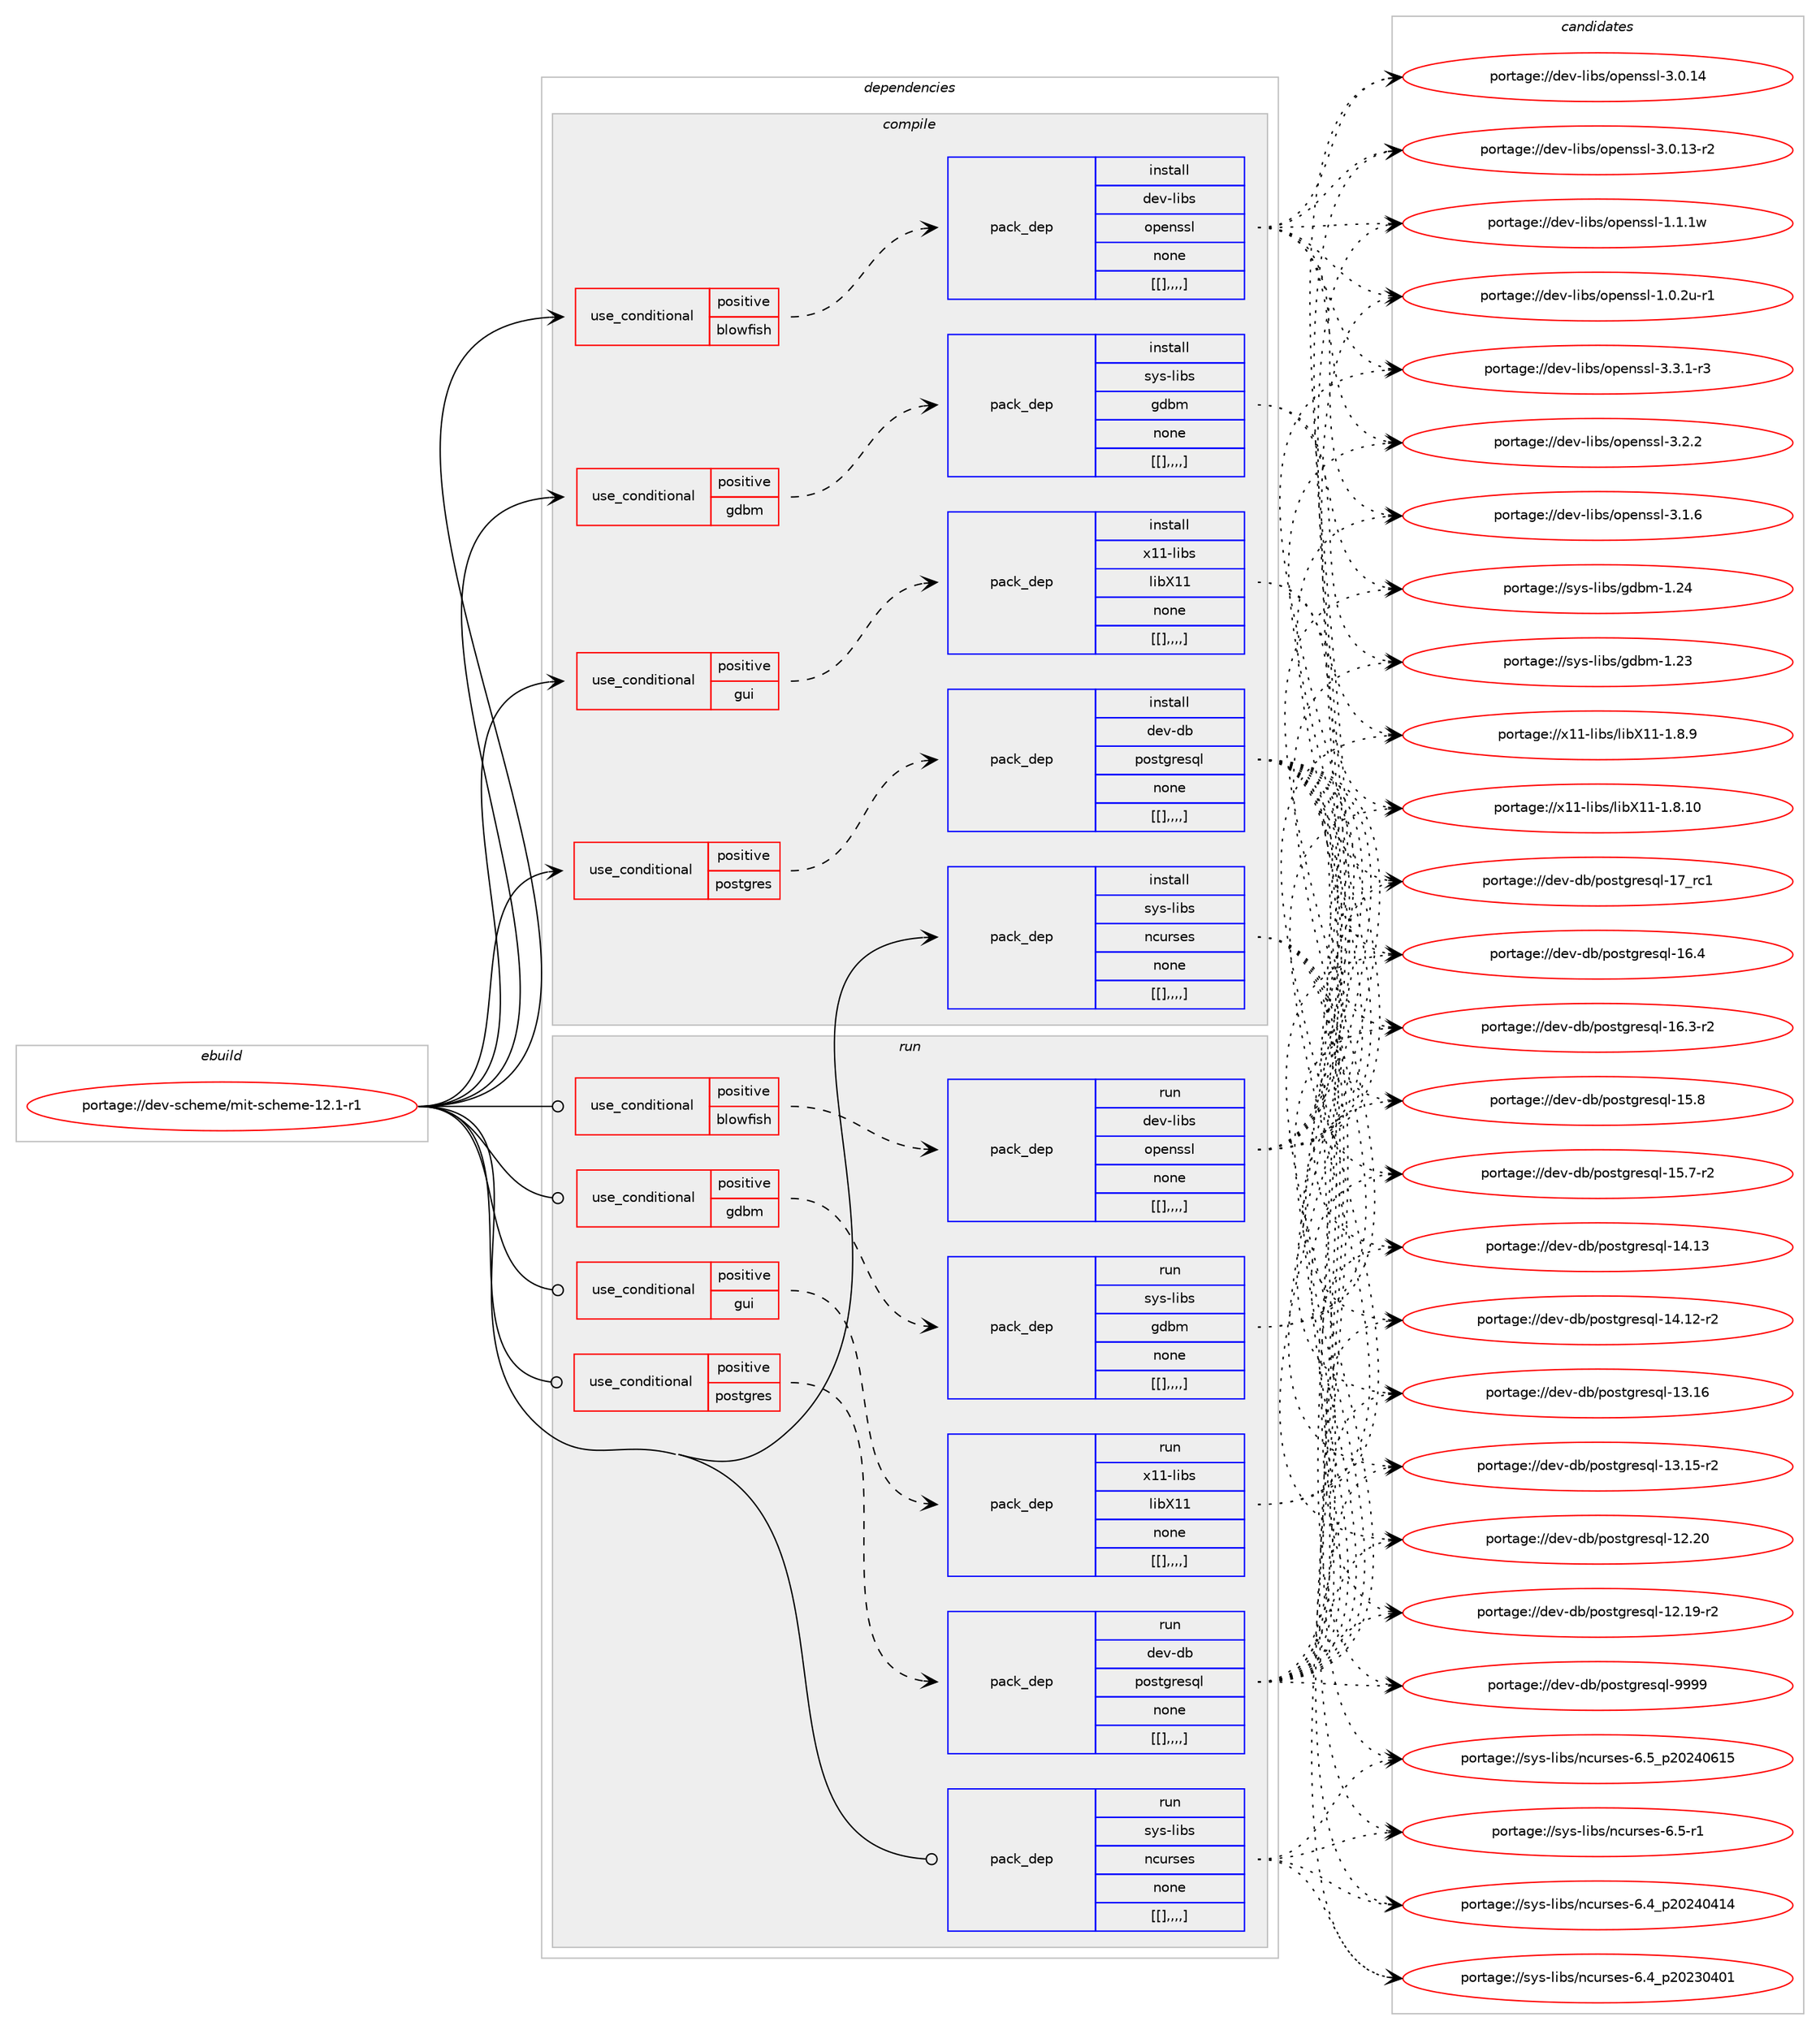 digraph prolog {

# *************
# Graph options
# *************

newrank=true;
concentrate=true;
compound=true;
graph [rankdir=LR,fontname=Helvetica,fontsize=10,ranksep=1.5];#, ranksep=2.5, nodesep=0.2];
edge  [arrowhead=vee];
node  [fontname=Helvetica,fontsize=10];

# **********
# The ebuild
# **********

subgraph cluster_leftcol {
color=gray;
label=<<i>ebuild</i>>;
id [label="portage://dev-scheme/mit-scheme-12.1-r1", color=red, width=4, href="../dev-scheme/mit-scheme-12.1-r1.svg"];
}

# ****************
# The dependencies
# ****************

subgraph cluster_midcol {
color=gray;
label=<<i>dependencies</i>>;
subgraph cluster_compile {
fillcolor="#eeeeee";
style=filled;
label=<<i>compile</i>>;
subgraph cond60747 {
dependency212352 [label=<<TABLE BORDER="0" CELLBORDER="1" CELLSPACING="0" CELLPADDING="4"><TR><TD ROWSPAN="3" CELLPADDING="10">use_conditional</TD></TR><TR><TD>positive</TD></TR><TR><TD>blowfish</TD></TR></TABLE>>, shape=none, color=red];
subgraph pack150220 {
dependency212353 [label=<<TABLE BORDER="0" CELLBORDER="1" CELLSPACING="0" CELLPADDING="4" WIDTH="220"><TR><TD ROWSPAN="6" CELLPADDING="30">pack_dep</TD></TR><TR><TD WIDTH="110">install</TD></TR><TR><TD>dev-libs</TD></TR><TR><TD>openssl</TD></TR><TR><TD>none</TD></TR><TR><TD>[[],,,,]</TD></TR></TABLE>>, shape=none, color=blue];
}
dependency212352:e -> dependency212353:w [weight=20,style="dashed",arrowhead="vee"];
}
id:e -> dependency212352:w [weight=20,style="solid",arrowhead="vee"];
subgraph cond60748 {
dependency212354 [label=<<TABLE BORDER="0" CELLBORDER="1" CELLSPACING="0" CELLPADDING="4"><TR><TD ROWSPAN="3" CELLPADDING="10">use_conditional</TD></TR><TR><TD>positive</TD></TR><TR><TD>gdbm</TD></TR></TABLE>>, shape=none, color=red];
subgraph pack150221 {
dependency212355 [label=<<TABLE BORDER="0" CELLBORDER="1" CELLSPACING="0" CELLPADDING="4" WIDTH="220"><TR><TD ROWSPAN="6" CELLPADDING="30">pack_dep</TD></TR><TR><TD WIDTH="110">install</TD></TR><TR><TD>sys-libs</TD></TR><TR><TD>gdbm</TD></TR><TR><TD>none</TD></TR><TR><TD>[[],,,,]</TD></TR></TABLE>>, shape=none, color=blue];
}
dependency212354:e -> dependency212355:w [weight=20,style="dashed",arrowhead="vee"];
}
id:e -> dependency212354:w [weight=20,style="solid",arrowhead="vee"];
subgraph cond60749 {
dependency212356 [label=<<TABLE BORDER="0" CELLBORDER="1" CELLSPACING="0" CELLPADDING="4"><TR><TD ROWSPAN="3" CELLPADDING="10">use_conditional</TD></TR><TR><TD>positive</TD></TR><TR><TD>gui</TD></TR></TABLE>>, shape=none, color=red];
subgraph pack150222 {
dependency212357 [label=<<TABLE BORDER="0" CELLBORDER="1" CELLSPACING="0" CELLPADDING="4" WIDTH="220"><TR><TD ROWSPAN="6" CELLPADDING="30">pack_dep</TD></TR><TR><TD WIDTH="110">install</TD></TR><TR><TD>x11-libs</TD></TR><TR><TD>libX11</TD></TR><TR><TD>none</TD></TR><TR><TD>[[],,,,]</TD></TR></TABLE>>, shape=none, color=blue];
}
dependency212356:e -> dependency212357:w [weight=20,style="dashed",arrowhead="vee"];
}
id:e -> dependency212356:w [weight=20,style="solid",arrowhead="vee"];
subgraph cond60750 {
dependency212358 [label=<<TABLE BORDER="0" CELLBORDER="1" CELLSPACING="0" CELLPADDING="4"><TR><TD ROWSPAN="3" CELLPADDING="10">use_conditional</TD></TR><TR><TD>positive</TD></TR><TR><TD>postgres</TD></TR></TABLE>>, shape=none, color=red];
subgraph pack150223 {
dependency212359 [label=<<TABLE BORDER="0" CELLBORDER="1" CELLSPACING="0" CELLPADDING="4" WIDTH="220"><TR><TD ROWSPAN="6" CELLPADDING="30">pack_dep</TD></TR><TR><TD WIDTH="110">install</TD></TR><TR><TD>dev-db</TD></TR><TR><TD>postgresql</TD></TR><TR><TD>none</TD></TR><TR><TD>[[],,,,]</TD></TR></TABLE>>, shape=none, color=blue];
}
dependency212358:e -> dependency212359:w [weight=20,style="dashed",arrowhead="vee"];
}
id:e -> dependency212358:w [weight=20,style="solid",arrowhead="vee"];
subgraph pack150224 {
dependency212360 [label=<<TABLE BORDER="0" CELLBORDER="1" CELLSPACING="0" CELLPADDING="4" WIDTH="220"><TR><TD ROWSPAN="6" CELLPADDING="30">pack_dep</TD></TR><TR><TD WIDTH="110">install</TD></TR><TR><TD>sys-libs</TD></TR><TR><TD>ncurses</TD></TR><TR><TD>none</TD></TR><TR><TD>[[],,,,]</TD></TR></TABLE>>, shape=none, color=blue];
}
id:e -> dependency212360:w [weight=20,style="solid",arrowhead="vee"];
}
subgraph cluster_compileandrun {
fillcolor="#eeeeee";
style=filled;
label=<<i>compile and run</i>>;
}
subgraph cluster_run {
fillcolor="#eeeeee";
style=filled;
label=<<i>run</i>>;
subgraph cond60751 {
dependency212361 [label=<<TABLE BORDER="0" CELLBORDER="1" CELLSPACING="0" CELLPADDING="4"><TR><TD ROWSPAN="3" CELLPADDING="10">use_conditional</TD></TR><TR><TD>positive</TD></TR><TR><TD>blowfish</TD></TR></TABLE>>, shape=none, color=red];
subgraph pack150225 {
dependency212362 [label=<<TABLE BORDER="0" CELLBORDER="1" CELLSPACING="0" CELLPADDING="4" WIDTH="220"><TR><TD ROWSPAN="6" CELLPADDING="30">pack_dep</TD></TR><TR><TD WIDTH="110">run</TD></TR><TR><TD>dev-libs</TD></TR><TR><TD>openssl</TD></TR><TR><TD>none</TD></TR><TR><TD>[[],,,,]</TD></TR></TABLE>>, shape=none, color=blue];
}
dependency212361:e -> dependency212362:w [weight=20,style="dashed",arrowhead="vee"];
}
id:e -> dependency212361:w [weight=20,style="solid",arrowhead="odot"];
subgraph cond60752 {
dependency212363 [label=<<TABLE BORDER="0" CELLBORDER="1" CELLSPACING="0" CELLPADDING="4"><TR><TD ROWSPAN="3" CELLPADDING="10">use_conditional</TD></TR><TR><TD>positive</TD></TR><TR><TD>gdbm</TD></TR></TABLE>>, shape=none, color=red];
subgraph pack150226 {
dependency212364 [label=<<TABLE BORDER="0" CELLBORDER="1" CELLSPACING="0" CELLPADDING="4" WIDTH="220"><TR><TD ROWSPAN="6" CELLPADDING="30">pack_dep</TD></TR><TR><TD WIDTH="110">run</TD></TR><TR><TD>sys-libs</TD></TR><TR><TD>gdbm</TD></TR><TR><TD>none</TD></TR><TR><TD>[[],,,,]</TD></TR></TABLE>>, shape=none, color=blue];
}
dependency212363:e -> dependency212364:w [weight=20,style="dashed",arrowhead="vee"];
}
id:e -> dependency212363:w [weight=20,style="solid",arrowhead="odot"];
subgraph cond60753 {
dependency212365 [label=<<TABLE BORDER="0" CELLBORDER="1" CELLSPACING="0" CELLPADDING="4"><TR><TD ROWSPAN="3" CELLPADDING="10">use_conditional</TD></TR><TR><TD>positive</TD></TR><TR><TD>gui</TD></TR></TABLE>>, shape=none, color=red];
subgraph pack150227 {
dependency212366 [label=<<TABLE BORDER="0" CELLBORDER="1" CELLSPACING="0" CELLPADDING="4" WIDTH="220"><TR><TD ROWSPAN="6" CELLPADDING="30">pack_dep</TD></TR><TR><TD WIDTH="110">run</TD></TR><TR><TD>x11-libs</TD></TR><TR><TD>libX11</TD></TR><TR><TD>none</TD></TR><TR><TD>[[],,,,]</TD></TR></TABLE>>, shape=none, color=blue];
}
dependency212365:e -> dependency212366:w [weight=20,style="dashed",arrowhead="vee"];
}
id:e -> dependency212365:w [weight=20,style="solid",arrowhead="odot"];
subgraph cond60754 {
dependency212367 [label=<<TABLE BORDER="0" CELLBORDER="1" CELLSPACING="0" CELLPADDING="4"><TR><TD ROWSPAN="3" CELLPADDING="10">use_conditional</TD></TR><TR><TD>positive</TD></TR><TR><TD>postgres</TD></TR></TABLE>>, shape=none, color=red];
subgraph pack150228 {
dependency212368 [label=<<TABLE BORDER="0" CELLBORDER="1" CELLSPACING="0" CELLPADDING="4" WIDTH="220"><TR><TD ROWSPAN="6" CELLPADDING="30">pack_dep</TD></TR><TR><TD WIDTH="110">run</TD></TR><TR><TD>dev-db</TD></TR><TR><TD>postgresql</TD></TR><TR><TD>none</TD></TR><TR><TD>[[],,,,]</TD></TR></TABLE>>, shape=none, color=blue];
}
dependency212367:e -> dependency212368:w [weight=20,style="dashed",arrowhead="vee"];
}
id:e -> dependency212367:w [weight=20,style="solid",arrowhead="odot"];
subgraph pack150229 {
dependency212369 [label=<<TABLE BORDER="0" CELLBORDER="1" CELLSPACING="0" CELLPADDING="4" WIDTH="220"><TR><TD ROWSPAN="6" CELLPADDING="30">pack_dep</TD></TR><TR><TD WIDTH="110">run</TD></TR><TR><TD>sys-libs</TD></TR><TR><TD>ncurses</TD></TR><TR><TD>none</TD></TR><TR><TD>[[],,,,]</TD></TR></TABLE>>, shape=none, color=blue];
}
id:e -> dependency212369:w [weight=20,style="solid",arrowhead="odot"];
}
}

# **************
# The candidates
# **************

subgraph cluster_choices {
rank=same;
color=gray;
label=<<i>candidates</i>>;

subgraph choice150220 {
color=black;
nodesep=1;
choice1001011184510810598115471111121011101151151084551465146494511451 [label="portage://dev-libs/openssl-3.3.1-r3", color=red, width=4,href="../dev-libs/openssl-3.3.1-r3.svg"];
choice100101118451081059811547111112101110115115108455146504650 [label="portage://dev-libs/openssl-3.2.2", color=red, width=4,href="../dev-libs/openssl-3.2.2.svg"];
choice100101118451081059811547111112101110115115108455146494654 [label="portage://dev-libs/openssl-3.1.6", color=red, width=4,href="../dev-libs/openssl-3.1.6.svg"];
choice10010111845108105981154711111210111011511510845514648464952 [label="portage://dev-libs/openssl-3.0.14", color=red, width=4,href="../dev-libs/openssl-3.0.14.svg"];
choice100101118451081059811547111112101110115115108455146484649514511450 [label="portage://dev-libs/openssl-3.0.13-r2", color=red, width=4,href="../dev-libs/openssl-3.0.13-r2.svg"];
choice100101118451081059811547111112101110115115108454946494649119 [label="portage://dev-libs/openssl-1.1.1w", color=red, width=4,href="../dev-libs/openssl-1.1.1w.svg"];
choice1001011184510810598115471111121011101151151084549464846501174511449 [label="portage://dev-libs/openssl-1.0.2u-r1", color=red, width=4,href="../dev-libs/openssl-1.0.2u-r1.svg"];
dependency212353:e -> choice1001011184510810598115471111121011101151151084551465146494511451:w [style=dotted,weight="100"];
dependency212353:e -> choice100101118451081059811547111112101110115115108455146504650:w [style=dotted,weight="100"];
dependency212353:e -> choice100101118451081059811547111112101110115115108455146494654:w [style=dotted,weight="100"];
dependency212353:e -> choice10010111845108105981154711111210111011511510845514648464952:w [style=dotted,weight="100"];
dependency212353:e -> choice100101118451081059811547111112101110115115108455146484649514511450:w [style=dotted,weight="100"];
dependency212353:e -> choice100101118451081059811547111112101110115115108454946494649119:w [style=dotted,weight="100"];
dependency212353:e -> choice1001011184510810598115471111121011101151151084549464846501174511449:w [style=dotted,weight="100"];
}
subgraph choice150221 {
color=black;
nodesep=1;
choice115121115451081059811547103100981094549465052 [label="portage://sys-libs/gdbm-1.24", color=red, width=4,href="../sys-libs/gdbm-1.24.svg"];
choice115121115451081059811547103100981094549465051 [label="portage://sys-libs/gdbm-1.23", color=red, width=4,href="../sys-libs/gdbm-1.23.svg"];
dependency212355:e -> choice115121115451081059811547103100981094549465052:w [style=dotted,weight="100"];
dependency212355:e -> choice115121115451081059811547103100981094549465051:w [style=dotted,weight="100"];
}
subgraph choice150222 {
color=black;
nodesep=1;
choice12049494510810598115471081059888494945494656464948 [label="portage://x11-libs/libX11-1.8.10", color=red, width=4,href="../x11-libs/libX11-1.8.10.svg"];
choice120494945108105981154710810598884949454946564657 [label="portage://x11-libs/libX11-1.8.9", color=red, width=4,href="../x11-libs/libX11-1.8.9.svg"];
dependency212357:e -> choice12049494510810598115471081059888494945494656464948:w [style=dotted,weight="100"];
dependency212357:e -> choice120494945108105981154710810598884949454946564657:w [style=dotted,weight="100"];
}
subgraph choice150223 {
color=black;
nodesep=1;
choice1001011184510098471121111151161031141011151131084557575757 [label="portage://dev-db/postgresql-9999", color=red, width=4,href="../dev-db/postgresql-9999.svg"];
choice100101118451009847112111115116103114101115113108454955951149949 [label="portage://dev-db/postgresql-17_rc1", color=red, width=4,href="../dev-db/postgresql-17_rc1.svg"];
choice1001011184510098471121111151161031141011151131084549544652 [label="portage://dev-db/postgresql-16.4", color=red, width=4,href="../dev-db/postgresql-16.4.svg"];
choice10010111845100984711211111511610311410111511310845495446514511450 [label="portage://dev-db/postgresql-16.3-r2", color=red, width=4,href="../dev-db/postgresql-16.3-r2.svg"];
choice1001011184510098471121111151161031141011151131084549534656 [label="portage://dev-db/postgresql-15.8", color=red, width=4,href="../dev-db/postgresql-15.8.svg"];
choice10010111845100984711211111511610311410111511310845495346554511450 [label="portage://dev-db/postgresql-15.7-r2", color=red, width=4,href="../dev-db/postgresql-15.7-r2.svg"];
choice100101118451009847112111115116103114101115113108454952464951 [label="portage://dev-db/postgresql-14.13", color=red, width=4,href="../dev-db/postgresql-14.13.svg"];
choice1001011184510098471121111151161031141011151131084549524649504511450 [label="portage://dev-db/postgresql-14.12-r2", color=red, width=4,href="../dev-db/postgresql-14.12-r2.svg"];
choice100101118451009847112111115116103114101115113108454951464954 [label="portage://dev-db/postgresql-13.16", color=red, width=4,href="../dev-db/postgresql-13.16.svg"];
choice1001011184510098471121111151161031141011151131084549514649534511450 [label="portage://dev-db/postgresql-13.15-r2", color=red, width=4,href="../dev-db/postgresql-13.15-r2.svg"];
choice100101118451009847112111115116103114101115113108454950465048 [label="portage://dev-db/postgresql-12.20", color=red, width=4,href="../dev-db/postgresql-12.20.svg"];
choice1001011184510098471121111151161031141011151131084549504649574511450 [label="portage://dev-db/postgresql-12.19-r2", color=red, width=4,href="../dev-db/postgresql-12.19-r2.svg"];
dependency212359:e -> choice1001011184510098471121111151161031141011151131084557575757:w [style=dotted,weight="100"];
dependency212359:e -> choice100101118451009847112111115116103114101115113108454955951149949:w [style=dotted,weight="100"];
dependency212359:e -> choice1001011184510098471121111151161031141011151131084549544652:w [style=dotted,weight="100"];
dependency212359:e -> choice10010111845100984711211111511610311410111511310845495446514511450:w [style=dotted,weight="100"];
dependency212359:e -> choice1001011184510098471121111151161031141011151131084549534656:w [style=dotted,weight="100"];
dependency212359:e -> choice10010111845100984711211111511610311410111511310845495346554511450:w [style=dotted,weight="100"];
dependency212359:e -> choice100101118451009847112111115116103114101115113108454952464951:w [style=dotted,weight="100"];
dependency212359:e -> choice1001011184510098471121111151161031141011151131084549524649504511450:w [style=dotted,weight="100"];
dependency212359:e -> choice100101118451009847112111115116103114101115113108454951464954:w [style=dotted,weight="100"];
dependency212359:e -> choice1001011184510098471121111151161031141011151131084549514649534511450:w [style=dotted,weight="100"];
dependency212359:e -> choice100101118451009847112111115116103114101115113108454950465048:w [style=dotted,weight="100"];
dependency212359:e -> choice1001011184510098471121111151161031141011151131084549504649574511450:w [style=dotted,weight="100"];
}
subgraph choice150224 {
color=black;
nodesep=1;
choice1151211154510810598115471109911711411510111545544653951125048505248544953 [label="portage://sys-libs/ncurses-6.5_p20240615", color=red, width=4,href="../sys-libs/ncurses-6.5_p20240615.svg"];
choice11512111545108105981154711099117114115101115455446534511449 [label="portage://sys-libs/ncurses-6.5-r1", color=red, width=4,href="../sys-libs/ncurses-6.5-r1.svg"];
choice1151211154510810598115471109911711411510111545544652951125048505248524952 [label="portage://sys-libs/ncurses-6.4_p20240414", color=red, width=4,href="../sys-libs/ncurses-6.4_p20240414.svg"];
choice1151211154510810598115471109911711411510111545544652951125048505148524849 [label="portage://sys-libs/ncurses-6.4_p20230401", color=red, width=4,href="../sys-libs/ncurses-6.4_p20230401.svg"];
dependency212360:e -> choice1151211154510810598115471109911711411510111545544653951125048505248544953:w [style=dotted,weight="100"];
dependency212360:e -> choice11512111545108105981154711099117114115101115455446534511449:w [style=dotted,weight="100"];
dependency212360:e -> choice1151211154510810598115471109911711411510111545544652951125048505248524952:w [style=dotted,weight="100"];
dependency212360:e -> choice1151211154510810598115471109911711411510111545544652951125048505148524849:w [style=dotted,weight="100"];
}
subgraph choice150225 {
color=black;
nodesep=1;
choice1001011184510810598115471111121011101151151084551465146494511451 [label="portage://dev-libs/openssl-3.3.1-r3", color=red, width=4,href="../dev-libs/openssl-3.3.1-r3.svg"];
choice100101118451081059811547111112101110115115108455146504650 [label="portage://dev-libs/openssl-3.2.2", color=red, width=4,href="../dev-libs/openssl-3.2.2.svg"];
choice100101118451081059811547111112101110115115108455146494654 [label="portage://dev-libs/openssl-3.1.6", color=red, width=4,href="../dev-libs/openssl-3.1.6.svg"];
choice10010111845108105981154711111210111011511510845514648464952 [label="portage://dev-libs/openssl-3.0.14", color=red, width=4,href="../dev-libs/openssl-3.0.14.svg"];
choice100101118451081059811547111112101110115115108455146484649514511450 [label="portage://dev-libs/openssl-3.0.13-r2", color=red, width=4,href="../dev-libs/openssl-3.0.13-r2.svg"];
choice100101118451081059811547111112101110115115108454946494649119 [label="portage://dev-libs/openssl-1.1.1w", color=red, width=4,href="../dev-libs/openssl-1.1.1w.svg"];
choice1001011184510810598115471111121011101151151084549464846501174511449 [label="portage://dev-libs/openssl-1.0.2u-r1", color=red, width=4,href="../dev-libs/openssl-1.0.2u-r1.svg"];
dependency212362:e -> choice1001011184510810598115471111121011101151151084551465146494511451:w [style=dotted,weight="100"];
dependency212362:e -> choice100101118451081059811547111112101110115115108455146504650:w [style=dotted,weight="100"];
dependency212362:e -> choice100101118451081059811547111112101110115115108455146494654:w [style=dotted,weight="100"];
dependency212362:e -> choice10010111845108105981154711111210111011511510845514648464952:w [style=dotted,weight="100"];
dependency212362:e -> choice100101118451081059811547111112101110115115108455146484649514511450:w [style=dotted,weight="100"];
dependency212362:e -> choice100101118451081059811547111112101110115115108454946494649119:w [style=dotted,weight="100"];
dependency212362:e -> choice1001011184510810598115471111121011101151151084549464846501174511449:w [style=dotted,weight="100"];
}
subgraph choice150226 {
color=black;
nodesep=1;
choice115121115451081059811547103100981094549465052 [label="portage://sys-libs/gdbm-1.24", color=red, width=4,href="../sys-libs/gdbm-1.24.svg"];
choice115121115451081059811547103100981094549465051 [label="portage://sys-libs/gdbm-1.23", color=red, width=4,href="../sys-libs/gdbm-1.23.svg"];
dependency212364:e -> choice115121115451081059811547103100981094549465052:w [style=dotted,weight="100"];
dependency212364:e -> choice115121115451081059811547103100981094549465051:w [style=dotted,weight="100"];
}
subgraph choice150227 {
color=black;
nodesep=1;
choice12049494510810598115471081059888494945494656464948 [label="portage://x11-libs/libX11-1.8.10", color=red, width=4,href="../x11-libs/libX11-1.8.10.svg"];
choice120494945108105981154710810598884949454946564657 [label="portage://x11-libs/libX11-1.8.9", color=red, width=4,href="../x11-libs/libX11-1.8.9.svg"];
dependency212366:e -> choice12049494510810598115471081059888494945494656464948:w [style=dotted,weight="100"];
dependency212366:e -> choice120494945108105981154710810598884949454946564657:w [style=dotted,weight="100"];
}
subgraph choice150228 {
color=black;
nodesep=1;
choice1001011184510098471121111151161031141011151131084557575757 [label="portage://dev-db/postgresql-9999", color=red, width=4,href="../dev-db/postgresql-9999.svg"];
choice100101118451009847112111115116103114101115113108454955951149949 [label="portage://dev-db/postgresql-17_rc1", color=red, width=4,href="../dev-db/postgresql-17_rc1.svg"];
choice1001011184510098471121111151161031141011151131084549544652 [label="portage://dev-db/postgresql-16.4", color=red, width=4,href="../dev-db/postgresql-16.4.svg"];
choice10010111845100984711211111511610311410111511310845495446514511450 [label="portage://dev-db/postgresql-16.3-r2", color=red, width=4,href="../dev-db/postgresql-16.3-r2.svg"];
choice1001011184510098471121111151161031141011151131084549534656 [label="portage://dev-db/postgresql-15.8", color=red, width=4,href="../dev-db/postgresql-15.8.svg"];
choice10010111845100984711211111511610311410111511310845495346554511450 [label="portage://dev-db/postgresql-15.7-r2", color=red, width=4,href="../dev-db/postgresql-15.7-r2.svg"];
choice100101118451009847112111115116103114101115113108454952464951 [label="portage://dev-db/postgresql-14.13", color=red, width=4,href="../dev-db/postgresql-14.13.svg"];
choice1001011184510098471121111151161031141011151131084549524649504511450 [label="portage://dev-db/postgresql-14.12-r2", color=red, width=4,href="../dev-db/postgresql-14.12-r2.svg"];
choice100101118451009847112111115116103114101115113108454951464954 [label="portage://dev-db/postgresql-13.16", color=red, width=4,href="../dev-db/postgresql-13.16.svg"];
choice1001011184510098471121111151161031141011151131084549514649534511450 [label="portage://dev-db/postgresql-13.15-r2", color=red, width=4,href="../dev-db/postgresql-13.15-r2.svg"];
choice100101118451009847112111115116103114101115113108454950465048 [label="portage://dev-db/postgresql-12.20", color=red, width=4,href="../dev-db/postgresql-12.20.svg"];
choice1001011184510098471121111151161031141011151131084549504649574511450 [label="portage://dev-db/postgresql-12.19-r2", color=red, width=4,href="../dev-db/postgresql-12.19-r2.svg"];
dependency212368:e -> choice1001011184510098471121111151161031141011151131084557575757:w [style=dotted,weight="100"];
dependency212368:e -> choice100101118451009847112111115116103114101115113108454955951149949:w [style=dotted,weight="100"];
dependency212368:e -> choice1001011184510098471121111151161031141011151131084549544652:w [style=dotted,weight="100"];
dependency212368:e -> choice10010111845100984711211111511610311410111511310845495446514511450:w [style=dotted,weight="100"];
dependency212368:e -> choice1001011184510098471121111151161031141011151131084549534656:w [style=dotted,weight="100"];
dependency212368:e -> choice10010111845100984711211111511610311410111511310845495346554511450:w [style=dotted,weight="100"];
dependency212368:e -> choice100101118451009847112111115116103114101115113108454952464951:w [style=dotted,weight="100"];
dependency212368:e -> choice1001011184510098471121111151161031141011151131084549524649504511450:w [style=dotted,weight="100"];
dependency212368:e -> choice100101118451009847112111115116103114101115113108454951464954:w [style=dotted,weight="100"];
dependency212368:e -> choice1001011184510098471121111151161031141011151131084549514649534511450:w [style=dotted,weight="100"];
dependency212368:e -> choice100101118451009847112111115116103114101115113108454950465048:w [style=dotted,weight="100"];
dependency212368:e -> choice1001011184510098471121111151161031141011151131084549504649574511450:w [style=dotted,weight="100"];
}
subgraph choice150229 {
color=black;
nodesep=1;
choice1151211154510810598115471109911711411510111545544653951125048505248544953 [label="portage://sys-libs/ncurses-6.5_p20240615", color=red, width=4,href="../sys-libs/ncurses-6.5_p20240615.svg"];
choice11512111545108105981154711099117114115101115455446534511449 [label="portage://sys-libs/ncurses-6.5-r1", color=red, width=4,href="../sys-libs/ncurses-6.5-r1.svg"];
choice1151211154510810598115471109911711411510111545544652951125048505248524952 [label="portage://sys-libs/ncurses-6.4_p20240414", color=red, width=4,href="../sys-libs/ncurses-6.4_p20240414.svg"];
choice1151211154510810598115471109911711411510111545544652951125048505148524849 [label="portage://sys-libs/ncurses-6.4_p20230401", color=red, width=4,href="../sys-libs/ncurses-6.4_p20230401.svg"];
dependency212369:e -> choice1151211154510810598115471109911711411510111545544653951125048505248544953:w [style=dotted,weight="100"];
dependency212369:e -> choice11512111545108105981154711099117114115101115455446534511449:w [style=dotted,weight="100"];
dependency212369:e -> choice1151211154510810598115471109911711411510111545544652951125048505248524952:w [style=dotted,weight="100"];
dependency212369:e -> choice1151211154510810598115471109911711411510111545544652951125048505148524849:w [style=dotted,weight="100"];
}
}

}
